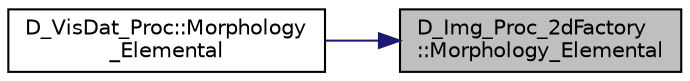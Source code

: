 digraph "D_Img_Proc_2dFactory::Morphology_Elemental"
{
 // LATEX_PDF_SIZE
  edge [fontname="Helvetica",fontsize="10",labelfontname="Helvetica",labelfontsize="10"];
  node [fontname="Helvetica",fontsize="10",shape=record];
  rankdir="RL";
  Node1 [label="D_Img_Proc_2dFactory\l::Morphology_Elemental",height=0.2,width=0.4,color="black", fillcolor="grey75", style="filled", fontcolor="black",tooltip=" "];
  Node1 -> Node2 [dir="back",color="midnightblue",fontsize="10",style="solid",fontname="Helvetica"];
  Node2 [label="D_VisDat_Proc::Morphology\l_Elemental",height=0.2,width=0.4,color="black", fillcolor="white", style="filled",URL="$class_d___vis_dat___proc.html#a34aecae93c83fa30ed0cca47a8fe5e83",tooltip=" "];
}
